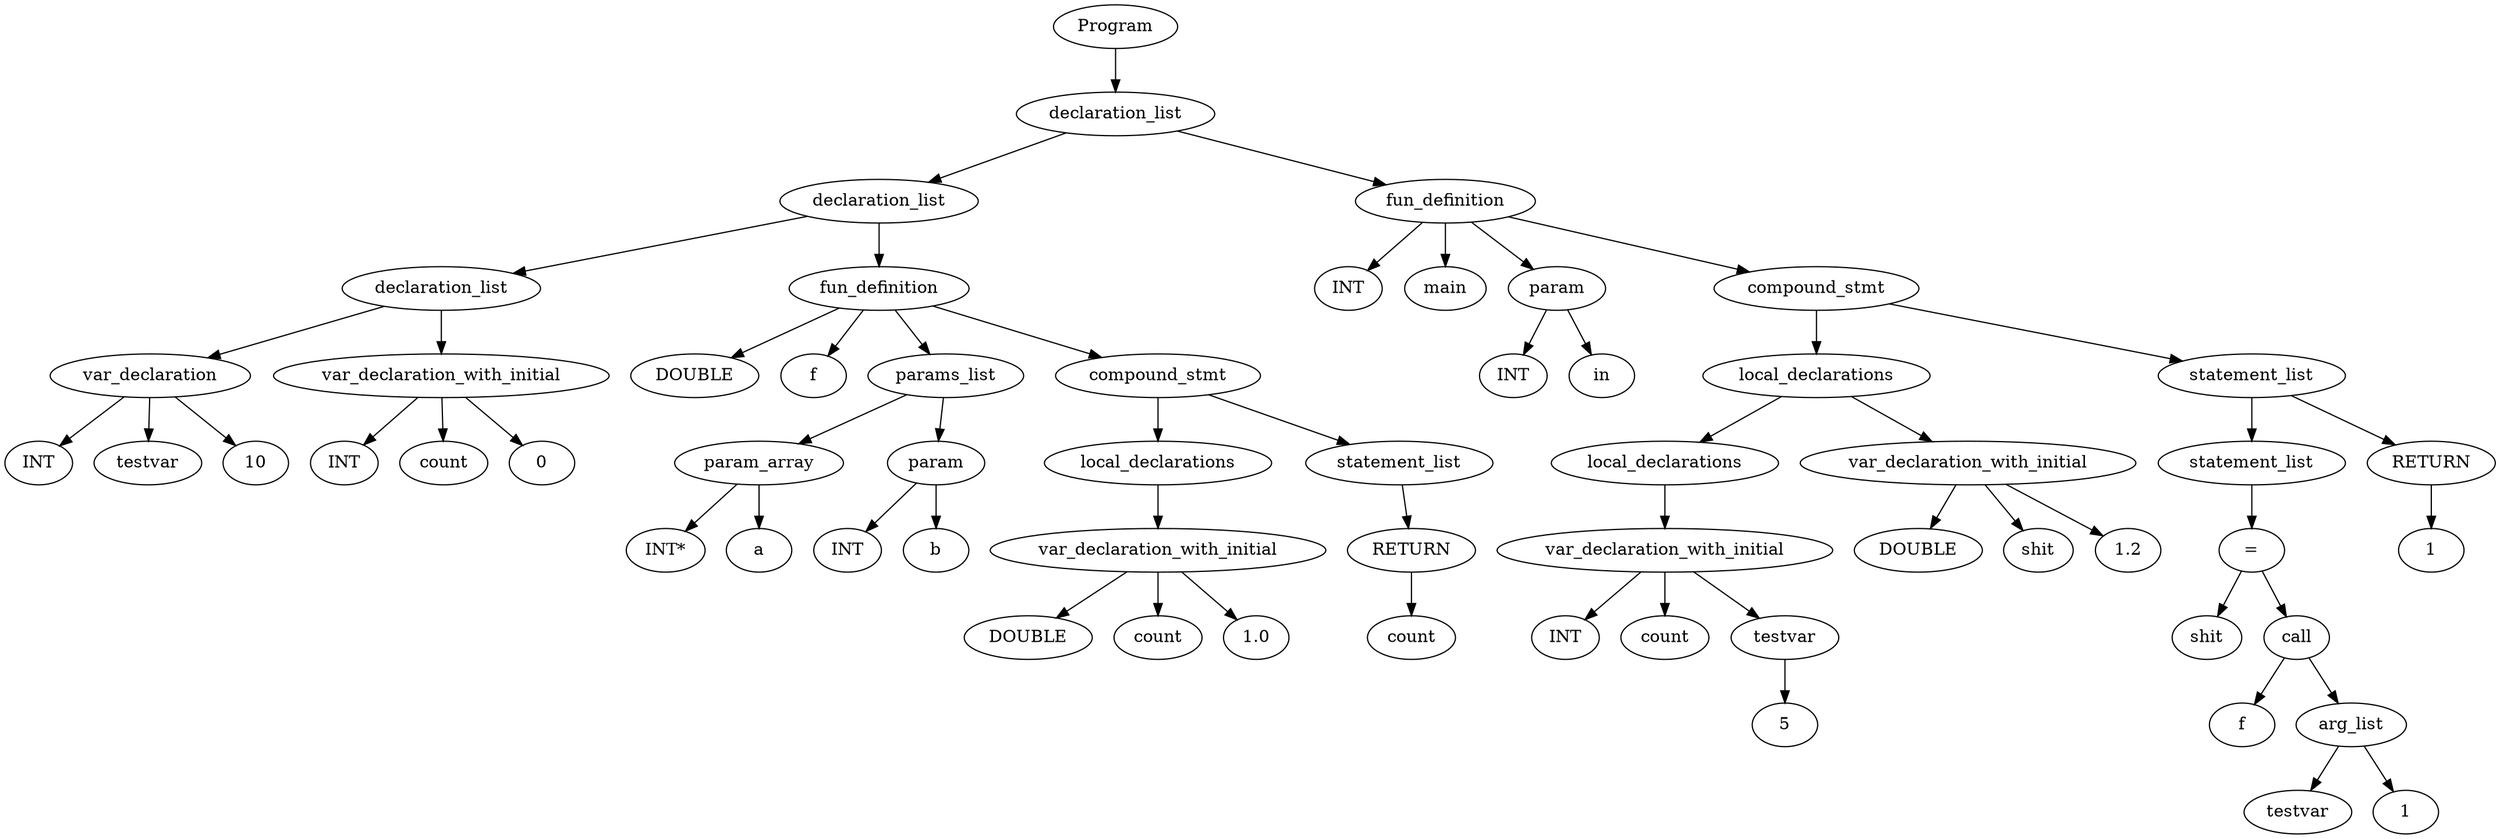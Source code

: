 digraph AST {
	node0 [label="Program"];
	node1 [label="declaration_list"];
	node0 -> node1;
	node2 [label="declaration_list"];
	node1 -> node2;
	node3 [label="declaration_list"];
	node2 -> node3;
	node4 [label="var_declaration"];
	node3 -> node4;
	node5 [label="INT"];
	node4 -> node5;
	node6 [label="testvar"];
	node4 -> node6;
	node7 [label="10"];
	node4 -> node7;
	node8 [label="var_declaration_with_initial"];
	node3 -> node8;
	node9 [label="INT"];
	node8 -> node9;
	node10 [label="count"];
	node8 -> node10;
	node11 [label="0"];
	node8 -> node11;
	node12 [label="fun_definition"];
	node2 -> node12;
	node13 [label="DOUBLE"];
	node12 -> node13;
	node14 [label="f"];
	node12 -> node14;
	node15 [label="params_list"];
	node12 -> node15;
	node16 [label="param_array"];
	node15 -> node16;
	node17 [label="INT*"];
	node16 -> node17;
	node18 [label="a"];
	node16 -> node18;
	node19 [label="param"];
	node15 -> node19;
	node20 [label="INT"];
	node19 -> node20;
	node21 [label="b"];
	node19 -> node21;
	node22 [label="compound_stmt"];
	node12 -> node22;
	node23 [label="local_declarations"];
	node22 -> node23;
	node24 [label="var_declaration_with_initial"];
	node23 -> node24;
	node25 [label="DOUBLE"];
	node24 -> node25;
	node26 [label="count"];
	node24 -> node26;
	node27 [label="1.0"];
	node24 -> node27;
	node28 [label="statement_list"];
	node22 -> node28;
	node29 [label="RETURN"];
	node28 -> node29;
	node30 [label="count"];
	node29 -> node30;
	node31 [label="fun_definition"];
	node1 -> node31;
	node32 [label="INT"];
	node31 -> node32;
	node33 [label="main"];
	node31 -> node33;
	node34 [label="param"];
	node31 -> node34;
	node35 [label="INT"];
	node34 -> node35;
	node36 [label="in"];
	node34 -> node36;
	node37 [label="compound_stmt"];
	node31 -> node37;
	node38 [label="local_declarations"];
	node37 -> node38;
	node39 [label="local_declarations"];
	node38 -> node39;
	node40 [label="var_declaration_with_initial"];
	node39 -> node40;
	node41 [label="INT"];
	node40 -> node41;
	node42 [label="count"];
	node40 -> node42;
	node43 [label="testvar"];
	node40 -> node43;
	node44 [label="5"];
	node43 -> node44;
	node45 [label="var_declaration_with_initial"];
	node38 -> node45;
	node46 [label="DOUBLE"];
	node45 -> node46;
	node47 [label="shit"];
	node45 -> node47;
	node48 [label="1.2"];
	node45 -> node48;
	node49 [label="statement_list"];
	node37 -> node49;
	node50 [label="statement_list"];
	node49 -> node50;
	node51 [label="="];
	node50 -> node51;
	node52 [label="shit"];
	node51 -> node52;
	node53 [label="call"];
	node51 -> node53;
	node54 [label="f"];
	node53 -> node54;
	node55 [label="arg_list"];
	node53 -> node55;
	node56 [label="testvar"];
	node55 -> node56;
	node57 [label="1"];
	node55 -> node57;
	node58 [label="RETURN"];
	node49 -> node58;
	node59 [label="1"];
	node58 -> node59;
}
